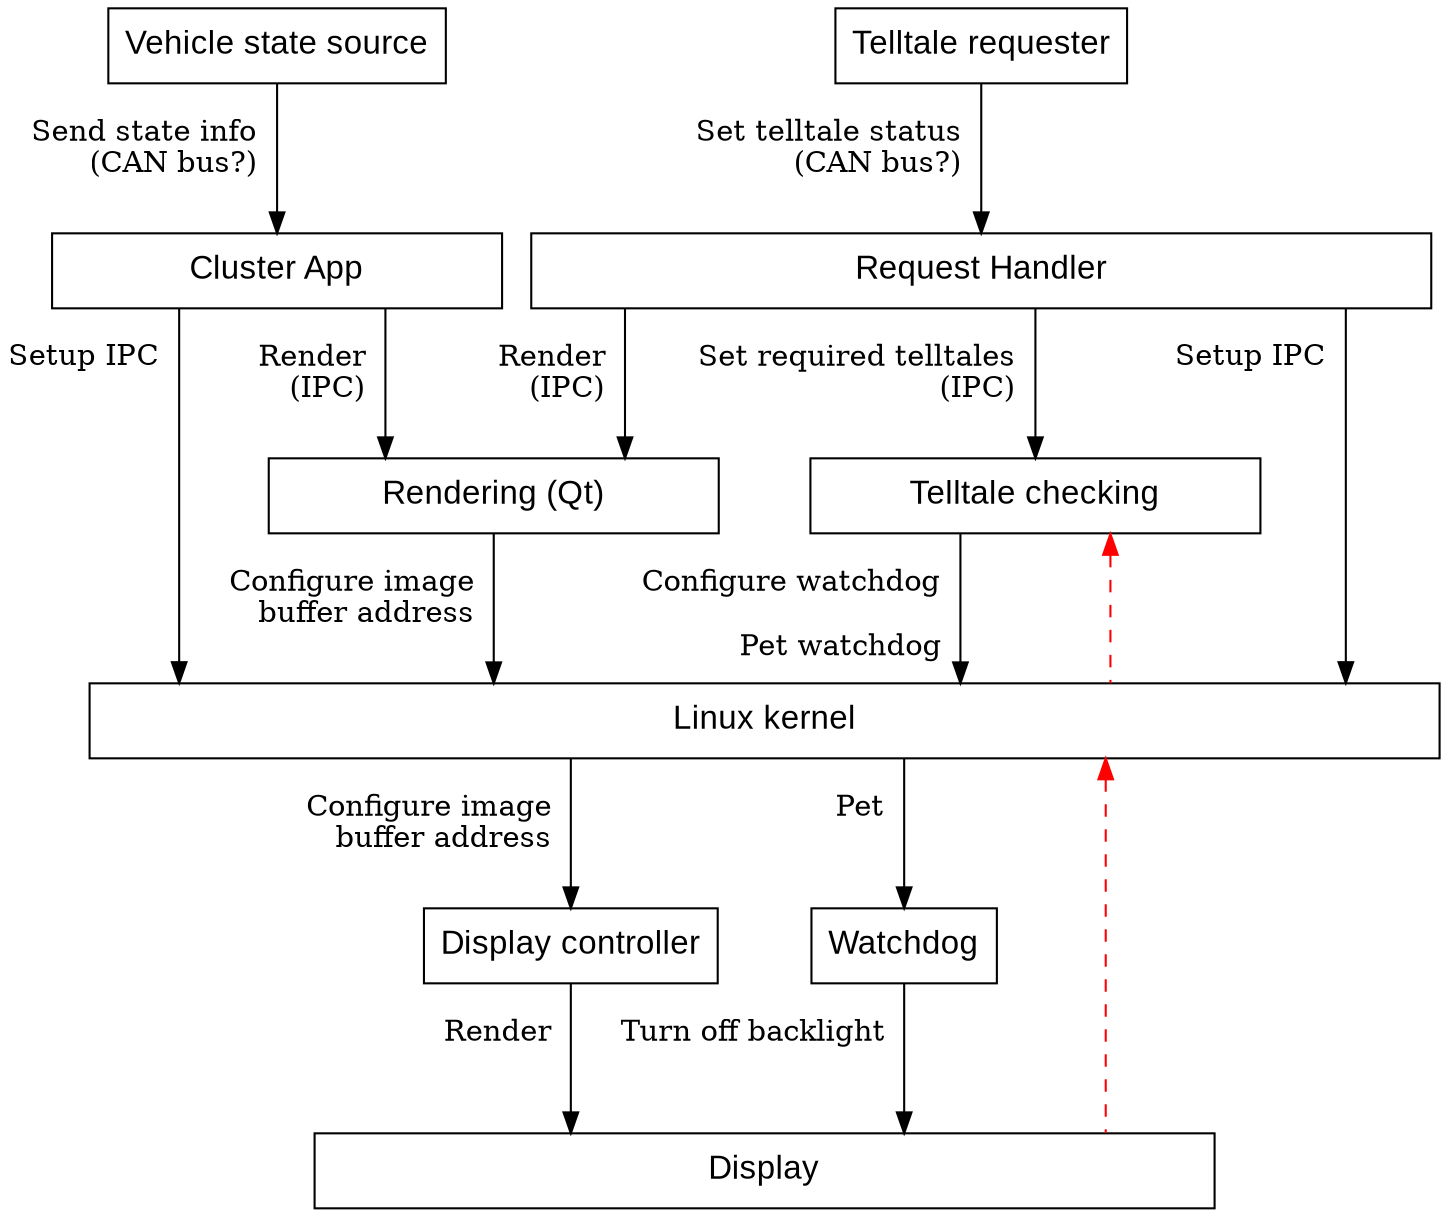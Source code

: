 digraph G {

node [shape=box width=1 height=0.5 fontname=arial fontsize=16 style=filled fillcolor=white]
graph [splines=ortho ranksep=1 nodesep=0.2 fontname=arial fontsize=16 compound=true]

handler [label="Request Handler" width=6]
render [label="Rendering (Qt)" width=3]
dcontrol [label="Display controller"]
display [label="Display" width=6]
kernel [label="Linux kernel" width=9]
check [label="Telltale checking" width=3]
watchdog [label="Watchdog"]
requester [label="Telltale requester"]
state [label="Vehicle state source"]
cluster [label="Cluster App" width=3]

requester -> handler [taillabel="\rSet telltale status  \r(CAN bus?)  \r"]
state -> cluster [taillabel="\rSend state info  \r(CAN bus?)  \r"]
cluster -> render [taillabel="\rRender  \r(IPC)  \r" weight=2]
cluster -> kernel [taillabel="\rSetup IPC  \r"]
dcontrol -> display [taillabel="\rRender  \r"]
handler -> kernel [taillabel="\rSetup IPC  \r"]
handler -> check [taillabel="\rSet required telltales  \r(IPC)  \r"]
handler -> render [taillabel="\lRender  \r(IPC)  \r"]
render -> kernel [taillabel="\rConfigure image  \rbuffer address  \r"]
kernel -> dcontrol [taillabel="\rConfigure image  \rbuffer address  \r"]
check -> kernel [taillabel="\rConfigure watchdog  \r\rPet watchdog  \r"]
check -> kernel [dir=back style=dashed color=red]
kernel -> watchdog [taillabel="\rPet  \r"]
watchdog -> display [taillabel="\rTurn off backlight  \r"]
kernel -> display [dir=back style=dashed color=red]
}
